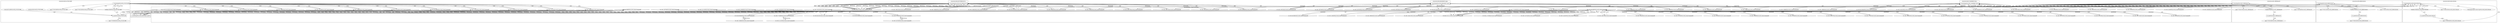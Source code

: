 digraph G {
	"10.1.80.1:59812#ServerID_OuterContainerID"->"1_fwatchdog#ServerID_667d78fb58-847xt"[ label="GET" ];
	"10.1.80.1:36860#ServerID_OuterContainerID"->"1_fwatchdog#ServerID_6dcbcc88d5-mp48t"[ label="GET" ];
	"1_fwatchdog#ServerID_6dcbcc88d5-mp48t"->"10.1.80.1:36860#ServerID_OuterContainerID"[ label="RESPONSE" ];
	"1_fwatchdog#ServerID_667d78fb58-847xt"->"10.1.80.1:59810#ServerID_OuterContainerID"[ label="RESPONSE" ];
	"10.1.80.1:36862#ServerID_OuterContainerID"->"1_fwatchdog#ServerID_6dcbcc88d5-mp48t"[ label="GET" ];
	"10.1.80.1:58700#ServerID_OuterContainerID"->"1_fwatchdog#ServerID_8665dd9487-pdgrc"[ label="GET" ];
	"10.1.80.1:59810#ServerID_OuterContainerID"->"1_fwatchdog#ServerID_667d78fb58-847xt"[ label="GET" ];
	"1_fwatchdog#ServerID_6dcbcc88d5-mp48t"->"10.1.80.1:36862#ServerID_OuterContainerID"[ label="RESPONSE" ];
	"10.1.80.1:58702#ServerID_OuterContainerID"->"1_fwatchdog#ServerID_8665dd9487-pdgrc"[ label="GET" ];
	"1_fwatchdog#ServerID_667d78fb58-847xt"->"10.1.80.1:59812#ServerID_OuterContainerID"[ label="RESPONSE" ];
	"10.1.80.1:59810#ServerID_OuterContainerID"->"1_fwatchdog#ServerID_1f4f60deee3d"[ label="read" ];
	"1_fwatchdog#ServerID_8665dd9487-pdgrc"->"10.1.80.1:58702#ServerID_OuterContainerID"[ label="RESPONSE" ];
	"10.1.80.1:56008#ServerID_OuterContainerID"->"1_fwatchdog#ServerID_76c96688d7-9bscs"[ label="GET" ];
	"1_fwatchdog#ServerID_8665dd9487-pdgrc"->"10.1.80.1:58700#ServerID_OuterContainerID"[ label="RESPONSE" ];
	"1_fwatchdog#ServerID_76c96688d7-9bscs"->"10.1.80.1:56008#ServerID_OuterContainerID"[ label="RESPONSE" ];
	"10.1.80.1:56010#ServerID_OuterContainerID"->"1_fwatchdog#ServerID_76c96688d7-9bscs"[ label="GET" ];
	"1_fwatchdog#ServerID_76c96688d7-9bscs"->"10.1.80.1:56010#ServerID_OuterContainerID"[ label="RESPONSE" ];
	"10.1.80.1:36884#ServerID_OuterContainerID"->"1_fwatchdog#ServerID_6dcbcc88d5-mp48t"[ label="GET" ];
	"10.1.80.1:59812#ServerID_OuterContainerID"->"1_fwatchdog#ServerID_1f4f60deee3d"[ label="read" ];
	"10.1.80.1:59836#ServerID_OuterContainerID"->"1_fwatchdog#ServerID_667d78fb58-847xt"[ label="GET" ];
	"1_fwatchdog#ServerID_667d78fb58-847xt"->"10.1.80.1:59836#ServerID_OuterContainerID"[ label="RESPONSE" ];
	"10.1.80.1:59834#ServerID_OuterContainerID"->"1_fwatchdog#ServerID_667d78fb58-847xt"[ label="GET" ];
	"1_fwatchdog#ServerID_667d78fb58-847xt"->"10.1.80.1:59834#ServerID_OuterContainerID"[ label="RESPONSE" ];
	"1_fwatchdog#ServerID_6dcbcc88d5-mp48t"->"10.1.80.1:36884#ServerID_OuterContainerID"[ label="RESPONSE" ];
	"10.1.80.1:36886#ServerID_OuterContainerID"->"1_fwatchdog#ServerID_6dcbcc88d5-mp48t"[ label="GET" ];
	"1_fwatchdog#ServerID_6dcbcc88d5-mp48t"->"10.1.80.1:36886#ServerID_OuterContainerID"[ label="RESPONSE" ];
	"10.1.80.1:58730#ServerID_OuterContainerID"->"1_fwatchdog#ServerID_8665dd9487-pdgrc"[ label="GET" ];
	"10.1.80.1:58728#ServerID_OuterContainerID"->"1_fwatchdog#ServerID_8665dd9487-pdgrc"[ label="GET" ];
	"1_fwatchdog#ServerID_8665dd9487-pdgrc"->"10.1.80.1:58728#ServerID_OuterContainerID"[ label="RESPONSE" ];
	"1_fwatchdog#ServerID_8665dd9487-pdgrc"->"10.1.80.1:58730#ServerID_OuterContainerID"[ label="RESPONSE" ];
	"10.1.80.1:56036#ServerID_OuterContainerID"->"1_fwatchdog#ServerID_76c96688d7-9bscs"[ label="GET" ];
	"1_fwatchdog#ServerID_76c96688d7-9bscs"->"10.1.80.1:56036#ServerID_OuterContainerID"[ label="RESPONSE" ];
	"10.1.80.1:56038#ServerID_OuterContainerID"->"1_fwatchdog#ServerID_76c96688d7-9bscs"[ label="GET" ];
	"1_fwatchdog#ServerID_76c96688d7-9bscs"->"10.1.80.1:56038#ServerID_OuterContainerID"[ label="RESPONSE" ];
	"1_fwatchdog#ServerID_6dcbcc88d5-mp48t"->"gateway:8080#ServerID_OuterContainerID"[ label="POST" ];
	"10.1.80.183:58608#ServerID_OuterContainerID"->"1_fwatchdog#ServerID_6dcbcc88d5-mp48t"[ label="POST" ];
	"1_fwatchdog#ServerID_6dcbcc88d5-mp48t"->"10.1.80.183:8080#ServerID_OuterContainerID"[ label="POST" ];
	"10.1.80.183:42530#ServerID_OuterContainerID"->"1_fwatchdog#ServerID_667d78fb58-847xt"[ label="POST" ];
	"1_fwatchdog#ServerID_1f4f60deee3d"->"10.1.80.1:59812#ServerID_OuterContainerID"[ label="write" ];
	"10.1.80.183:8080#ServerID_OuterContainerID"->"1_fwatchdog#ServerID_6dcbcc88d5-mp48t"[ label="RESPONSE" ];
	"1_fwatchdog#ServerID_667d78fb58-847xt"->"10.1.80.183:42530#ServerID_OuterContainerID"[ label="RESPONSE" ];
	"gateway:8080#ServerID_OuterContainerID"->"1_fwatchdog#ServerID_6dcbcc88d5-mp48t"[ label="RESPONSE" ];
	"1_fwatchdog#ServerID_6dcbcc88d5-mp48t"->"10.1.80.183:58608#ServerID_OuterContainerID"[ label="RESPONSE" ];
	"10.1.80.183:58608#ServerID_OuterContainerID"->"1_fwatchdog#ServerID_6dcbcc88d5-mp48t"[ label="POST" ];
	"1_fwatchdog#ServerID_6dcbcc88d5-mp48t"->"gateway:8080#ServerID_OuterContainerID"[ label="POST" ];
	"1_fwatchdog#ServerID_6dcbcc88d5-mp48t"->"10.1.80.183:8080#ServerID_OuterContainerID"[ label="POST" ];
	"10.1.80.183:42530#ServerID_OuterContainerID"->"1_fwatchdog#ServerID_667d78fb58-847xt"[ label="POST" ];
	"1_fwatchdog#ServerID_667d78fb58-847xt"->"10.1.80.183:42530#ServerID_OuterContainerID"[ label="RESPONSE" ];
	"10.1.80.183:8080#ServerID_OuterContainerID"->"1_fwatchdog#ServerID_6dcbcc88d5-mp48t"[ label="RESPONSE" ];
	"gateway:8080#ServerID_OuterContainerID"->"1_fwatchdog#ServerID_6dcbcc88d5-mp48t"[ label="RESPONSE" ];
	"1_fwatchdog#ServerID_6dcbcc88d5-mp48t"->"10.1.80.183:58608#ServerID_OuterContainerID"[ label="RESPONSE" ];
	"10.1.80.183:58608#ServerID_OuterContainerID"->"1_fwatchdog#ServerID_6dcbcc88d5-mp48t"[ label="POST" ];
	"1_fwatchdog#ServerID_6dcbcc88d5-mp48t"->"gateway:8080#ServerID_OuterContainerID"[ label="POST" ];
	"1_fwatchdog#ServerID_6dcbcc88d5-mp48t"->"10.1.80.183:8080#ServerID_OuterContainerID"[ label="POST" ];
	"10.1.80.183:45028#ServerID_OuterContainerID"->"1_fwatchdog#ServerID_8665dd9487-pdgrc"[ label="POST" ];
	"1_fwatchdog#ServerID_8665dd9487-pdgrc"->"10.1.80.183:45028#ServerID_OuterContainerID"[ label="RESPONSE" ];
	"10.1.80.183:8080#ServerID_OuterContainerID"->"1_fwatchdog#ServerID_6dcbcc88d5-mp48t"[ label="RESPONSE" ];
	"gateway:8080#ServerID_OuterContainerID"->"1_fwatchdog#ServerID_6dcbcc88d5-mp48t"[ label="RESPONSE" ];
	"1_fwatchdog#ServerID_76c96688d7-9bscs"->"10.1.80.183:56648#ServerID_OuterContainerID"[ label="RESPONSE" ];
	"10.1.80.183:56648#ServerID_OuterContainerID"->"1_fwatchdog#ServerID_76c96688d7-9bscs"[ label="POST" ];
	"1_fwatchdog#ServerID_6dcbcc88d5-mp48t"->"10.1.80.183:58608#ServerID_OuterContainerID"[ label="RESPONSE" ];
	"1_fwatchdog#ServerID_6dcbcc88d5-mp48t"->"gateway:8080#ServerID_OuterContainerID"[ label="POST" ];
	"10.1.80.183:58608#ServerID_OuterContainerID"->"1_fwatchdog#ServerID_6dcbcc88d5-mp48t"[ label="POST" ];
	"1_fwatchdog#ServerID_6dcbcc88d5-mp48t"->"10.1.80.183:8080#ServerID_OuterContainerID"[ label="POST" ];
	"10.1.80.183:42572#ServerID_OuterContainerID"->"1_fwatchdog#ServerID_667d78fb58-847xt"[ label="POST" ];
	"10.1.80.183:8080#ServerID_OuterContainerID"->"1_fwatchdog#ServerID_6dcbcc88d5-mp48t"[ label="RESPONSE" ];
	"1_fwatchdog#ServerID_667d78fb58-847xt"->"10.1.80.183:42572#ServerID_OuterContainerID"[ label="RESPONSE" ];
	"gateway:8080#ServerID_OuterContainerID"->"1_fwatchdog#ServerID_6dcbcc88d5-mp48t"[ label="RESPONSE" ];
	"1_fwatchdog#ServerID_6dcbcc88d5-mp48t"->"10.1.80.183:58608#ServerID_OuterContainerID"[ label="RESPONSE" ];
	"10.1.80.183:58608#ServerID_OuterContainerID"->"1_fwatchdog#ServerID_6dcbcc88d5-mp48t"[ label="POST" ];
	"1_fwatchdog#ServerID_6dcbcc88d5-mp48t"->"gateway:8080#ServerID_OuterContainerID"[ label="POST" ];
	"1_fwatchdog#ServerID_6dcbcc88d5-mp48t"->"10.1.80.183:8080#ServerID_OuterContainerID"[ label="POST" ];
	"10.1.80.183:42572#ServerID_OuterContainerID"->"1_fwatchdog#ServerID_667d78fb58-847xt"[ label="POST" ];
	"1_fwatchdog#ServerID_667d78fb58-847xt"->"10.1.80.183:42572#ServerID_OuterContainerID"[ label="RESPONSE" ];
	"10.1.80.183:8080#ServerID_OuterContainerID"->"1_fwatchdog#ServerID_6dcbcc88d5-mp48t"[ label="RESPONSE" ];
	"gateway:8080#ServerID_OuterContainerID"->"1_fwatchdog#ServerID_6dcbcc88d5-mp48t"[ label="RESPONSE" ];
	"1_fwatchdog#ServerID_6dcbcc88d5-mp48t"->"10.1.80.183:58608#ServerID_OuterContainerID"[ label="RESPONSE" ];
	"10.1.80.183:58608#ServerID_OuterContainerID"->"1_fwatchdog#ServerID_6dcbcc88d5-mp48t"[ label="POST" ];
	"1_fwatchdog#ServerID_6dcbcc88d5-mp48t"->"gateway:8080#ServerID_OuterContainerID"[ label="POST" ];
	"1_fwatchdog#ServerID_6dcbcc88d5-mp48t"->"10.1.80.183:8080#ServerID_OuterContainerID"[ label="POST" ];
	"10.1.80.183:42572#ServerID_OuterContainerID"->"1_fwatchdog#ServerID_667d78fb58-847xt"[ label="POST" ];
	"1_fwatchdog#ServerID_667d78fb58-847xt"->"10.1.80.183:42572#ServerID_OuterContainerID"[ label="RESPONSE" ];
	"10.1.80.183:8080#ServerID_OuterContainerID"->"1_fwatchdog#ServerID_6dcbcc88d5-mp48t"[ label="RESPONSE" ];
	"gateway:8080#ServerID_OuterContainerID"->"1_fwatchdog#ServerID_6dcbcc88d5-mp48t"[ label="RESPONSE" ];
	"1_fwatchdog#ServerID_6dcbcc88d5-mp48t"->"10.1.80.183:58608#ServerID_OuterContainerID"[ label="RESPONSE" ];
	"10.1.80.183:58608#ServerID_OuterContainerID"->"1_fwatchdog#ServerID_6dcbcc88d5-mp48t"[ label="POST" ];
	"1_fwatchdog#ServerID_6dcbcc88d5-mp48t"->"gateway:8080#ServerID_OuterContainerID"[ label="POST" ];
	"1_fwatchdog#ServerID_6dcbcc88d5-mp48t"->"10.1.80.183:8080#ServerID_OuterContainerID"[ label="POST" ];
	"10.1.80.183:42572#ServerID_OuterContainerID"->"1_fwatchdog#ServerID_667d78fb58-847xt"[ label="POST" ];
	"1_fwatchdog#ServerID_667d78fb58-847xt"->"10.1.80.183:42572#ServerID_OuterContainerID"[ label="RESPONSE" ];
	"10.1.80.183:8080#ServerID_OuterContainerID"->"1_fwatchdog#ServerID_6dcbcc88d5-mp48t"[ label="RESPONSE" ];
	"gateway:8080#ServerID_OuterContainerID"->"1_fwatchdog#ServerID_6dcbcc88d5-mp48t"[ label="RESPONSE" ];
	"1_fwatchdog#ServerID_6dcbcc88d5-mp48t"->"10.1.80.183:58608#ServerID_OuterContainerID"[ label="RESPONSE" ];
	"10.1.80.183:58608#ServerID_OuterContainerID"->"1_fwatchdog#ServerID_6dcbcc88d5-mp48t"[ label="POST" ];
	"1_fwatchdog#ServerID_6dcbcc88d5-mp48t"->"gateway:8080#ServerID_OuterContainerID"[ label="POST" ];
	"1_fwatchdog#ServerID_6dcbcc88d5-mp48t"->"10.1.80.183:8080#ServerID_OuterContainerID"[ label="POST" ];
	"10.1.80.183:42572#ServerID_OuterContainerID"->"1_fwatchdog#ServerID_667d78fb58-847xt"[ label="POST" ];
	"1_fwatchdog#ServerID_667d78fb58-847xt"->"10.1.80.183:42572#ServerID_OuterContainerID"[ label="RESPONSE" ];
	"10.1.80.183:8080#ServerID_OuterContainerID"->"1_fwatchdog#ServerID_6dcbcc88d5-mp48t"[ label="RESPONSE" ];
	"gateway:8080#ServerID_OuterContainerID"->"1_fwatchdog#ServerID_6dcbcc88d5-mp48t"[ label="RESPONSE" ];
	"1_fwatchdog#ServerID_6dcbcc88d5-mp48t"->"10.1.80.183:58608#ServerID_OuterContainerID"[ label="RESPONSE" ];
	"10.1.80.183:58608#ServerID_OuterContainerID"->"1_fwatchdog#ServerID_6dcbcc88d5-mp48t"[ label="POST" ];
	"1_fwatchdog#ServerID_6dcbcc88d5-mp48t"->"gateway:8080#ServerID_OuterContainerID"[ label="POST" ];
	"1_fwatchdog#ServerID_6dcbcc88d5-mp48t"->"10.1.80.183:8080#ServerID_OuterContainerID"[ label="POST" ];
	"10.1.80.183:42572#ServerID_OuterContainerID"->"1_fwatchdog#ServerID_667d78fb58-847xt"[ label="POST" ];
	"1_fwatchdog#ServerID_667d78fb58-847xt"->"10.1.80.183:42572#ServerID_OuterContainerID"[ label="RESPONSE" ];
	"10.1.80.183:8080#ServerID_OuterContainerID"->"1_fwatchdog#ServerID_6dcbcc88d5-mp48t"[ label="RESPONSE" ];
	"gateway:8080#ServerID_OuterContainerID"->"1_fwatchdog#ServerID_6dcbcc88d5-mp48t"[ label="RESPONSE" ];
	"1_fwatchdog#ServerID_6dcbcc88d5-mp48t"->"10.1.80.183:58608#ServerID_OuterContainerID"[ label="RESPONSE" ];
	"1_fwatchdog#ServerID_1f4f60deee3d"->"10.1.80.1:59810#ServerID_OuterContainerID"[ label="write" ];
	"10.1.80.183:58608#ServerID_OuterContainerID"->"1_fwatchdog#ServerID_6dcbcc88d5-mp48t"[ label="POST" ];
	"1_fwatchdog#ServerID_6dcbcc88d5-mp48t"->"gateway:8080#ServerID_OuterContainerID"[ label="POST" ];
	"10.1.80.183:42572#ServerID_OuterContainerID"->"1_fwatchdog#ServerID_667d78fb58-847xt"[ label="POST" ];
	"1_fwatchdog#ServerID_6dcbcc88d5-mp48t"->"10.1.80.183:8080#ServerID_OuterContainerID"[ label="POST" ];
	"1_fwatchdog#ServerID_667d78fb58-847xt"->"10.1.80.183:42572#ServerID_OuterContainerID"[ label="RESPONSE" ];
	"10.1.80.183:8080#ServerID_OuterContainerID"->"1_fwatchdog#ServerID_6dcbcc88d5-mp48t"[ label="RESPONSE" ];
	"gateway:8080#ServerID_OuterContainerID"->"1_fwatchdog#ServerID_6dcbcc88d5-mp48t"[ label="RESPONSE" ];
	"1_fwatchdog#ServerID_6dcbcc88d5-mp48t"->"10.1.80.183:58608#ServerID_OuterContainerID"[ label="RESPONSE" ];
	"10.1.80.1:36860#ServerID_OuterContainerID"->"1_fwatchdog#ServerID_e47e2b15aff4"[ label="read" ];
	"10.1.80.183:58608#ServerID_OuterContainerID"->"1_fwatchdog#ServerID_6dcbcc88d5-mp48t"[ label="POST" ];
	"1_fwatchdog#ServerID_6dcbcc88d5-mp48t"->"gateway:8080#ServerID_OuterContainerID"[ label="POST" ];
	"1_fwatchdog#ServerID_6dcbcc88d5-mp48t"->"10.1.80.183:8080#ServerID_OuterContainerID"[ label="POST" ];
	"10.1.80.183:42572#ServerID_OuterContainerID"->"1_fwatchdog#ServerID_667d78fb58-847xt"[ label="POST" ];
	"1_fwatchdog#ServerID_667d78fb58-847xt"->"10.1.80.183:42572#ServerID_OuterContainerID"[ label="RESPONSE" ];
	"10.1.80.183:8080#ServerID_OuterContainerID"->"1_fwatchdog#ServerID_6dcbcc88d5-mp48t"[ label="RESPONSE" ];
	"1_fwatchdog#ServerID_6dcbcc88d5-mp48t"->"10.1.80.183:58608#ServerID_OuterContainerID"[ label="RESPONSE" ];
	"gateway:8080#ServerID_OuterContainerID"->"1_fwatchdog#ServerID_6dcbcc88d5-mp48t"[ label="RESPONSE" ];
	"10.1.80.1:36862#ServerID_OuterContainerID"->"1_fwatchdog#ServerID_e47e2b15aff4"[ label="read" ];
	"10.1.80.183:58608#ServerID_OuterContainerID"->"1_fwatchdog#ServerID_6dcbcc88d5-mp48t"[ label="POST" ];
	"1_fwatchdog#ServerID_6dcbcc88d5-mp48t"->"gateway:8080#ServerID_OuterContainerID"[ label="POST" ];
	"1_fwatchdog#ServerID_6dcbcc88d5-mp48t"->"10.1.80.183:8080#ServerID_OuterContainerID"[ label="POST" ];
	"10.1.80.183:42572#ServerID_OuterContainerID"->"1_fwatchdog#ServerID_667d78fb58-847xt"[ label="POST" ];
	"1_fwatchdog#ServerID_667d78fb58-847xt"->"10.1.80.183:42572#ServerID_OuterContainerID"[ label="RESPONSE" ];
	"10.1.80.183:8080#ServerID_OuterContainerID"->"1_fwatchdog#ServerID_6dcbcc88d5-mp48t"[ label="RESPONSE" ];
	"gateway:8080#ServerID_OuterContainerID"->"1_fwatchdog#ServerID_6dcbcc88d5-mp48t"[ label="RESPONSE" ];
	"1_fwatchdog#ServerID_6dcbcc88d5-mp48t"->"10.1.80.183:58608#ServerID_OuterContainerID"[ label="RESPONSE" ];
	"10.1.80.1:59983#ServerID_OuterContainerID"->"1_fwatchdog#ServerID_667d78fb58-847xt"[ label="GET" ];
	"10.1.80.1:59982#ServerID_OuterContainerID"->"1_fwatchdog#ServerID_667d78fb58-847xt"[ label="GET" ];
	"1_fwatchdog#ServerID_667d78fb58-847xt"->"10.1.80.1:59983#ServerID_OuterContainerID"[ label="RESPONSE" ];
	"1_fwatchdog#ServerID_e47e2b15aff4"->"10.1.80.1:36862#ServerID_OuterContainerID"[ label="write" ];
	"1_fwatchdog#ServerID_667d78fb58-847xt"->"10.1.80.1:59982#ServerID_OuterContainerID"[ label="RESPONSE" ];
	"10.1.80.183:58608#ServerID_OuterContainerID"->"1_fwatchdog#ServerID_6dcbcc88d5-mp48t"[ label="POST" ];
	"1_fwatchdog#ServerID_6dcbcc88d5-mp48t"->"gateway:8080#ServerID_OuterContainerID"[ label="POST" ];
	"1_fwatchdog#ServerID_6dcbcc88d5-mp48t"->"10.1.80.183:8080#ServerID_OuterContainerID"[ label="POST" ];
	"10.1.80.183:42572#ServerID_OuterContainerID"->"1_fwatchdog#ServerID_667d78fb58-847xt"[ label="POST" ];
	"1_fwatchdog#ServerID_667d78fb58-847xt"->"10.1.80.183:42572#ServerID_OuterContainerID"[ label="RESPONSE" ];
	"10.1.80.183:8080#ServerID_OuterContainerID"->"1_fwatchdog#ServerID_6dcbcc88d5-mp48t"[ label="RESPONSE" ];
	"gateway:8080#ServerID_OuterContainerID"->"1_fwatchdog#ServerID_6dcbcc88d5-mp48t"[ label="RESPONSE" ];
	"1_fwatchdog#ServerID_6dcbcc88d5-mp48t"->"10.1.80.183:58608#ServerID_OuterContainerID"[ label="RESPONSE" ];
	"10.1.80.1:37041#ServerID_OuterContainerID"->"1_fwatchdog#ServerID_6dcbcc88d5-mp48t"[ label="GET" ];
	"10.1.80.1:37040#ServerID_OuterContainerID"->"1_fwatchdog#ServerID_6dcbcc88d5-mp48t"[ label="GET" ];
	"1_fwatchdog#ServerID_6dcbcc88d5-mp48t"->"10.1.80.1:37040#ServerID_OuterContainerID"[ label="RESPONSE" ];
	"1_fwatchdog#ServerID_e47e2b15aff4"->"10.1.80.1:36860#ServerID_OuterContainerID"[ label="write" ];
	"1_fwatchdog#ServerID_6dcbcc88d5-mp48t"->"10.1.80.1:37041#ServerID_OuterContainerID"[ label="RESPONSE" ];
	"10.1.80.183:58608#ServerID_OuterContainerID"->"1_fwatchdog#ServerID_6dcbcc88d5-mp48t"[ label="POST" ];
	"1_fwatchdog#ServerID_6dcbcc88d5-mp48t"->"gateway:8080#ServerID_OuterContainerID"[ label="POST" ];
	"10.1.80.183:42572#ServerID_OuterContainerID"->"1_fwatchdog#ServerID_667d78fb58-847xt"[ label="POST" ];
	"1_fwatchdog#ServerID_6dcbcc88d5-mp48t"->"10.1.80.183:8080#ServerID_OuterContainerID"[ label="POST" ];
	"1_fwatchdog#ServerID_667d78fb58-847xt"->"10.1.80.183:42572#ServerID_OuterContainerID"[ label="RESPONSE" ];
	"10.1.80.183:8080#ServerID_OuterContainerID"->"1_fwatchdog#ServerID_6dcbcc88d5-mp48t"[ label="RESPONSE" ];
	"10.1.80.1:58700#ServerID_OuterContainerID"->"1_fwatchdog#ServerID_d68681b9e3dc"[ label="read" ];
	"gateway:8080#ServerID_OuterContainerID"->"1_fwatchdog#ServerID_6dcbcc88d5-mp48t"[ label="RESPONSE" ];
	"1_fwatchdog#ServerID_6dcbcc88d5-mp48t"->"10.1.80.183:58608#ServerID_OuterContainerID"[ label="RESPONSE" ];
	"10.1.80.183:58608#ServerID_OuterContainerID"->"1_fwatchdog#ServerID_6dcbcc88d5-mp48t"[ label="POST" ];
	"1_fwatchdog#ServerID_6dcbcc88d5-mp48t"->"gateway:8080#ServerID_OuterContainerID"[ label="POST" ];
	"10.1.80.1:58702#ServerID_OuterContainerID"->"1_fwatchdog#ServerID_d68681b9e3dc"[ label="read" ];
	"1_fwatchdog#ServerID_6dcbcc88d5-mp48t"->"10.1.80.183:8080#ServerID_OuterContainerID"[ label="POST" ];
	"10.1.80.183:42572#ServerID_OuterContainerID"->"1_fwatchdog#ServerID_667d78fb58-847xt"[ label="POST" ];
	"1_fwatchdog#ServerID_667d78fb58-847xt"->"10.1.80.183:42572#ServerID_OuterContainerID"[ label="RESPONSE" ];
	"10.1.80.183:8080#ServerID_OuterContainerID"->"1_fwatchdog#ServerID_6dcbcc88d5-mp48t"[ label="RESPONSE" ];
	"gateway:8080#ServerID_OuterContainerID"->"1_fwatchdog#ServerID_6dcbcc88d5-mp48t"[ label="RESPONSE" ];
	"1_fwatchdog#ServerID_6dcbcc88d5-mp48t"->"10.1.80.183:58608#ServerID_OuterContainerID"[ label="RESPONSE" ];
	"10.1.80.1:58898#ServerID_OuterContainerID"->"1_fwatchdog#ServerID_8665dd9487-pdgrc"[ label="GET" ];
	"10.1.80.1:58899#ServerID_OuterContainerID"->"1_fwatchdog#ServerID_8665dd9487-pdgrc"[ label="GET" ];
	"1_fwatchdog#ServerID_8665dd9487-pdgrc"->"10.1.80.1:58899#ServerID_OuterContainerID"[ label="RESPONSE" ];
	"1_fwatchdog#ServerID_d68681b9e3dc"->"10.1.80.1:58702#ServerID_OuterContainerID"[ label="write" ];
	"1_fwatchdog#ServerID_8665dd9487-pdgrc"->"10.1.80.1:58898#ServerID_OuterContainerID"[ label="RESPONSE" ];
	"10.1.80.183:58608#ServerID_OuterContainerID"->"1_fwatchdog#ServerID_6dcbcc88d5-mp48t"[ label="POST" ];
	"1_fwatchdog#ServerID_6dcbcc88d5-mp48t"->"gateway:8080#ServerID_OuterContainerID"[ label="POST" ];
	"1_fwatchdog#ServerID_6dcbcc88d5-mp48t"->"10.1.80.183:8080#ServerID_OuterContainerID"[ label="POST" ];
	"10.1.80.183:42572#ServerID_OuterContainerID"->"1_fwatchdog#ServerID_667d78fb58-847xt"[ label="POST" ];
	"1_fwatchdog#ServerID_667d78fb58-847xt"->"10.1.80.183:42572#ServerID_OuterContainerID"[ label="RESPONSE" ];
	"10.1.80.183:8080#ServerID_OuterContainerID"->"1_fwatchdog#ServerID_6dcbcc88d5-mp48t"[ label="RESPONSE" ];
	"gateway:8080#ServerID_OuterContainerID"->"1_fwatchdog#ServerID_6dcbcc88d5-mp48t"[ label="RESPONSE" ];
	"1_fwatchdog#ServerID_d68681b9e3dc"->"10.1.80.1:58700#ServerID_OuterContainerID"[ label="write" ];
	"1_fwatchdog#ServerID_6dcbcc88d5-mp48t"->"10.1.80.183:58608#ServerID_OuterContainerID"[ label="RESPONSE" ];
	"10.1.80.1:56216#ServerID_OuterContainerID"->"1_fwatchdog#ServerID_76c96688d7-9bscs"[ label="GET" ];
	"10.1.80.1:56214#ServerID_OuterContainerID"->"1_fwatchdog#ServerID_76c96688d7-9bscs"[ label="GET" ];
	"1_fwatchdog#ServerID_76c96688d7-9bscs"->"10.1.80.1:56216#ServerID_OuterContainerID"[ label="RESPONSE" ];
	"1_fwatchdog#ServerID_76c96688d7-9bscs"->"10.1.80.1:56214#ServerID_OuterContainerID"[ label="RESPONSE" ];
	"10.1.80.1:56010#ServerID_OuterContainerID"->"1_fwatchdog#ServerID_bd3e51d82a9e"[ label="read" ];
	"10.1.80.183:58608#ServerID_OuterContainerID"->"1_fwatchdog#ServerID_6dcbcc88d5-mp48t"[ label="POST" ];
	"10.1.80.1:56008#ServerID_OuterContainerID"->"1_fwatchdog#ServerID_bd3e51d82a9e"[ label="read" ];
	"1_fwatchdog#ServerID_bd3e51d82a9e"->"10.1.80.1:56008#ServerID_OuterContainerID"[ label="write" ];
	"1_fwatchdog#ServerID_bd3e51d82a9e"->"10.1.80.1:56010#ServerID_OuterContainerID"[ label="write" ];
	"10.1.80.1:59836#ServerID_OuterContainerID"->"1_fwatchdog#ServerID_1f4f60deee3d"[ label="read" ];
	"10.1.80.1:59834#ServerID_OuterContainerID"->"1_fwatchdog#ServerID_1f4f60deee3d"[ label="read" ];
	"1_fwatchdog#ServerID_1f4f60deee3d"->"10.1.80.1:59836#ServerID_OuterContainerID"[ label="write" ];
	"1_fwatchdog#ServerID_1f4f60deee3d"->"10.1.80.1:59834#ServerID_OuterContainerID"[ label="write" ];
	"10.1.80.1:36886#ServerID_OuterContainerID"->"1_fwatchdog#ServerID_e47e2b15aff4"[ label="read" ];
	"10.1.80.1:36884#ServerID_OuterContainerID"->"1_fwatchdog#ServerID_e47e2b15aff4"[ label="read" ];
	"1_fwatchdog#ServerID_6dcbcc88d5-mp48t"->"10.1.80.183:8080#ServerID_OuterContainerID"[ label="POST" ];
	"1_fwatchdog#ServerID_6dcbcc88d5-mp48t"->"gateway:8080#ServerID_OuterContainerID"[ label="POST" ];
	"10.1.80.183:42572#ServerID_OuterContainerID"->"1_fwatchdog#ServerID_667d78fb58-847xt"[ label="POST" ];
	"1_fwatchdog#ServerID_667d78fb58-847xt"->"10.1.80.183:42572#ServerID_OuterContainerID"[ label="RESPONSE" ];
	"10.1.80.183:8080#ServerID_OuterContainerID"->"1_fwatchdog#ServerID_6dcbcc88d5-mp48t"[ label="RESPONSE" ];
	"gateway:8080#ServerID_OuterContainerID"->"1_fwatchdog#ServerID_6dcbcc88d5-mp48t"[ label="RESPONSE" ];
	"1_fwatchdog#ServerID_6dcbcc88d5-mp48t"->"10.1.80.183:58608#ServerID_OuterContainerID"[ label="RESPONSE" ];
	"10.1.80.183:58608#ServerID_OuterContainerID"->"1_fwatchdog#ServerID_6dcbcc88d5-mp48t"[ label="POST" ];
	"1_fwatchdog#ServerID_6dcbcc88d5-mp48t"->"gateway:8080#ServerID_OuterContainerID"[ label="POST" ];
	"1_fwatchdog#ServerID_e47e2b15aff4"->"10.1.80.1:36884#ServerID_OuterContainerID"[ label="write" ];
	"1_fwatchdog#ServerID_6dcbcc88d5-mp48t"->"10.1.80.183:8080#ServerID_OuterContainerID"[ label="POST" ];
	"10.1.80.183:42572#ServerID_OuterContainerID"->"1_fwatchdog#ServerID_667d78fb58-847xt"[ label="POST" ];
	"1_fwatchdog#ServerID_667d78fb58-847xt"->"10.1.80.183:42572#ServerID_OuterContainerID"[ label="RESPONSE" ];
	"10.1.80.183:8080#ServerID_OuterContainerID"->"1_fwatchdog#ServerID_6dcbcc88d5-mp48t"[ label="RESPONSE" ];
	"gateway:8080#ServerID_OuterContainerID"->"1_fwatchdog#ServerID_6dcbcc88d5-mp48t"[ label="RESPONSE" ];
	"1_fwatchdog#ServerID_6dcbcc88d5-mp48t"->"10.1.80.183:58608#ServerID_OuterContainerID"[ label="RESPONSE" ];
	"10.1.80.183:58608#ServerID_OuterContainerID"->"1_fwatchdog#ServerID_6dcbcc88d5-mp48t"[ label="POST" ];
	"1_fwatchdog#ServerID_6dcbcc88d5-mp48t"->"gateway:8080#ServerID_OuterContainerID"[ label="POST" ];
	"1_fwatchdog#ServerID_6dcbcc88d5-mp48t"->"10.1.80.183:8080#ServerID_OuterContainerID"[ label="POST" ];
	"10.1.80.183:42572#ServerID_OuterContainerID"->"1_fwatchdog#ServerID_667d78fb58-847xt"[ label="POST" ];
	"1_fwatchdog#ServerID_667d78fb58-847xt"->"10.1.80.183:42572#ServerID_OuterContainerID"[ label="RESPONSE" ];
	"10.1.80.183:8080#ServerID_OuterContainerID"->"1_fwatchdog#ServerID_6dcbcc88d5-mp48t"[ label="RESPONSE" ];
	"gateway:8080#ServerID_OuterContainerID"->"1_fwatchdog#ServerID_6dcbcc88d5-mp48t"[ label="RESPONSE" ];
	"1_fwatchdog#ServerID_6dcbcc88d5-mp48t"->"10.1.80.183:58608#ServerID_OuterContainerID"[ label="RESPONSE" ];
	"10.1.80.1:60070#ServerID_OuterContainerID"->"1_fwatchdog#ServerID_667d78fb58-847xt"[ label="GET" ];
	"1_fwatchdog#ServerID_e47e2b15aff4"->"10.1.80.1:36886#ServerID_OuterContainerID"[ label="write" ];
	"1_fwatchdog#ServerID_667d78fb58-847xt"->"10.1.80.1:60070#ServerID_OuterContainerID"[ label="RESPONSE" ];
	"10.1.80.1:60072#ServerID_OuterContainerID"->"1_fwatchdog#ServerID_667d78fb58-847xt"[ label="GET" ];
	"1_fwatchdog#ServerID_667d78fb58-847xt"->"10.1.80.1:60072#ServerID_OuterContainerID"[ label="RESPONSE" ];
	"10.1.80.1:37121#ServerID_OuterContainerID"->"1_fwatchdog#ServerID_6dcbcc88d5-mp48t"[ label="GET" ];
	"1_fwatchdog#ServerID_6dcbcc88d5-mp48t"->"10.1.80.1:37121#ServerID_OuterContainerID"[ label="RESPONSE" ];
	"10.1.80.1:37120#ServerID_OuterContainerID"->"1_fwatchdog#ServerID_6dcbcc88d5-mp48t"[ label="GET" ];
	"1_fwatchdog#ServerID_6dcbcc88d5-mp48t"->"10.1.80.1:37120#ServerID_OuterContainerID"[ label="RESPONSE" ];
	"10.1.80.1:58960#ServerID_OuterContainerID"->"1_fwatchdog#ServerID_8665dd9487-pdgrc"[ label="GET" ];
	"1_fwatchdog#ServerID_8665dd9487-pdgrc"->"10.1.80.1:58960#ServerID_OuterContainerID"[ label="RESPONSE" ];
	"10.1.80.1:58961#ServerID_OuterContainerID"->"1_fwatchdog#ServerID_8665dd9487-pdgrc"[ label="GET" ];
	"1_fwatchdog#ServerID_76c96688d7-9bscs"->"10.1.80.1:56268#ServerID_OuterContainerID"[ label="RESPONSE" ];
	"1_fwatchdog#ServerID_8665dd9487-pdgrc"->"10.1.80.1:58961#ServerID_OuterContainerID"[ label="RESPONSE" ];
	"10.1.80.1:56268#ServerID_OuterContainerID"->"1_fwatchdog#ServerID_76c96688d7-9bscs"[ label="GET" ];
	"10.1.80.1:56270#ServerID_OuterContainerID"->"1_fwatchdog#ServerID_76c96688d7-9bscs"[ label="GET" ];
	"1_fwatchdog#ServerID_76c96688d7-9bscs"->"10.1.80.1:56270#ServerID_OuterContainerID"[ label="RESPONSE" ];
	"10.1.80.1:60100#ServerID_OuterContainerID"->"1_fwatchdog#ServerID_667d78fb58-847xt"[ label="GET" ];
	"1_fwatchdog#ServerID_667d78fb58-847xt"->"10.1.80.1:60100#ServerID_OuterContainerID"[ label="RESPONSE" ];
	"10.1.80.1:60098#ServerID_OuterContainerID"->"1_fwatchdog#ServerID_667d78fb58-847xt"[ label="GET" ];
	"1_fwatchdog#ServerID_667d78fb58-847xt"->"10.1.80.1:60098#ServerID_OuterContainerID"[ label="RESPONSE" ];
	"10.1.80.1:37150#ServerID_OuterContainerID"->"1_fwatchdog#ServerID_6dcbcc88d5-mp48t"[ label="GET" ];
	"1_fwatchdog#ServerID_6dcbcc88d5-mp48t"->"10.1.80.1:37150#ServerID_OuterContainerID"[ label="RESPONSE" ];
	"10.1.80.1:37148#ServerID_OuterContainerID"->"1_fwatchdog#ServerID_6dcbcc88d5-mp48t"[ label="GET" ];
	"10.1.80.1:58728#ServerID_OuterContainerID"->"1_fwatchdog#ServerID_d68681b9e3dc"[ label="read" ];
	"10.1.80.1:58730#ServerID_OuterContainerID"->"1_fwatchdog#ServerID_d68681b9e3dc"[ label="read" ];
	"1_fwatchdog#ServerID_d68681b9e3dc"->"10.1.80.1:58728#ServerID_OuterContainerID"[ label="write" ];
	"1_fwatchdog#ServerID_d68681b9e3dc"->"10.1.80.1:58730#ServerID_OuterContainerID"[ label="write" ];
	"10.1.80.1:56036#ServerID_OuterContainerID"->"1_fwatchdog#ServerID_bd3e51d82a9e"[ label="read" ];
	"10.1.80.1:56038#ServerID_OuterContainerID"->"1_fwatchdog#ServerID_bd3e51d82a9e"[ label="read" ];
	"1_fwatchdog#ServerID_bd3e51d82a9e"->"10.1.80.1:56036#ServerID_OuterContainerID"[ label="write" ];
	"1_fwatchdog#ServerID_bd3e51d82a9e"->"10.1.80.1:56038#ServerID_OuterContainerID"[ label="write" ];
	"10.1.80.183:58608#ServerID_OuterContainerID"->"1_fwatchdog#ServerID_e47e2b15aff4"[ label="read" ];
	"1_fwatchdog#ServerID_e47e2b15aff4"->"pipe:[77302195]#ServerID_e47e2b15aff4"[ label="write" ];
	"1_fwatchdog#ServerID_e47e2b15aff4"->"localhost:3000#ServerID_e47e2b15aff4"[ label="connect" ];
	"localhost:3000#ServerID_e47e2b15aff4"->"1_fwatchdog#ServerID_e47e2b15aff4"[ label="read" ];
	"1_fwatchdog#ServerID_e47e2b15aff4"->"localhost:3000#ServerID_e47e2b15aff4"[ label="write" ];
	"localhost:3000#ServerID_e47e2b15aff4"->"9_node#ServerID_e47e2b15aff4"[ label="read" ];
	"9_node#ServerID_e47e2b15aff4"->"pipe:[77303685]#ServerID_e47e2b15aff4"[ label="write" ];
	"/etc/hosts#ServerID_e47e2b15aff4"->"9_node#ServerID_e47e2b15aff4"[ label="read" ];
	"/etc/resolv.conf#ServerID_e47e2b15aff4"->"9_node#ServerID_e47e2b15aff4"[ label="read" ];
	"9_node#ServerID_e47e2b15aff4"->"10.152.183.10:53#ServerID_OuterContainerID"[ label="sendto" ];
	"10.152.183.10:53#ServerID_OuterContainerID"->"9_node#ServerID_e47e2b15aff4"[ label="recvfrom" ];
	"9_node#ServerID_e47e2b15aff4"->"gateway:8080#ServerID_OuterContainerID"[ label="connect" ];
	"localhost:3000#ServerID_1f4f60deee3d"->"1_fwatchdog#ServerID_1f4f60deee3d"[ label="read" ];
	"10.1.80.183:42530#ServerID_OuterContainerID"->"1_fwatchdog#ServerID_1f4f60deee3d"[ label="read" ];
	"1_fwatchdog#ServerID_1f4f60deee3d"->"pipe:[77303347]#ServerID_1f4f60deee3d"[ label="write" ];
	"localhost:3000#ServerID_1f4f60deee3d"->"10_node#ServerID_1f4f60deee3d"[ label="read" ];
	"1_fwatchdog#ServerID_1f4f60deee3d"->"localhost:3000#ServerID_1f4f60deee3d"[ label="connect" ];
	"1_fwatchdog#ServerID_1f4f60deee3d"->"localhost:3000#ServerID_1f4f60deee3d"[ label="write" ];
	"10_node#ServerID_1f4f60deee3d"->"pipe:[77302348]#ServerID_1f4f60deee3d"[ label="write" ];
	"1_fwatchdog#ServerID_1f4f60deee3d"->"pipe:[77303348]#ServerID_1f4f60deee3d"[ label="write" ];
	"1_fwatchdog#ServerID_1f4f60deee3d"->"10.1.80.183:42530#ServerID_OuterContainerID"[ label="write" ];
	"gateway:8080#ServerID_OuterContainerID"->"9_node#ServerID_e47e2b15aff4"[ label="read" ];
	"1_fwatchdog#ServerID_e47e2b15aff4"->"pipe:[77302196]#ServerID_e47e2b15aff4"[ label="write" ];
	"1_fwatchdog#ServerID_e47e2b15aff4"->"10.1.80.183:58608#ServerID_OuterContainerID"[ label="write" ];
	"localhost:3000#ServerID_d68681b9e3dc"->"1_fwatchdog#ServerID_d68681b9e3dc"[ label="read" ];
	"10.1.80.183:45028#ServerID_OuterContainerID"->"1_fwatchdog#ServerID_d68681b9e3dc"[ label="read" ];
	"1_fwatchdog#ServerID_d68681b9e3dc"->"localhost:3000#ServerID_d68681b9e3dc"[ label="write" ];
	"1_fwatchdog#ServerID_d68681b9e3dc"->"pipe:[77302414]#ServerID_d68681b9e3dc"[ label="write" ];
	"1_fwatchdog#ServerID_d68681b9e3dc"->"localhost:3000#ServerID_d68681b9e3dc"[ label="connect" ];
	"10_node#ServerID_d68681b9e3dc"->"pipe:[77304018]#ServerID_d68681b9e3dc"[ label="write" ];
	"localhost:3000#ServerID_d68681b9e3dc"->"10_node#ServerID_d68681b9e3dc"[ label="read" ];
	"1_fwatchdog#ServerID_d68681b9e3dc"->"pipe:[77302415]#ServerID_d68681b9e3dc"[ label="write" ];
	"1_fwatchdog#ServerID_d68681b9e3dc"->"10.1.80.183:45028#ServerID_OuterContainerID"[ label="write" ];
	"localhost:3000#ServerID_bd3e51d82a9e"->"1_fwatchdog#ServerID_bd3e51d82a9e"[ label="read" ];
	"10.1.80.183:56648#ServerID_OuterContainerID"->"1_fwatchdog#ServerID_bd3e51d82a9e"[ label="read" ];
	"1_fwatchdog#ServerID_bd3e51d82a9e"->"localhost:3000#ServerID_bd3e51d82a9e"[ label="connect" ];
	"1_fwatchdog#ServerID_bd3e51d82a9e"->"localhost:3000#ServerID_bd3e51d82a9e"[ label="write" ];
	"localhost:3000#ServerID_bd3e51d82a9e"->"15_node#ServerID_bd3e51d82a9e"[ label="read" ];
	"15_node#ServerID_bd3e51d82a9e"->"pipe:[77304956]#ServerID_bd3e51d82a9e"[ label="write" ];
	"1_fwatchdog#ServerID_bd3e51d82a9e"->"pipe:[77302623]#ServerID_bd3e51d82a9e"[ label="write" ];
	"pipe:[77304956]#ServerID_bd3e51d82a9e"->"1_fwatchdog#ServerID_bd3e51d82a9e"[ label="read" ];
	"1_fwatchdog#ServerID_bd3e51d82a9e"->"/home/app/request.alastor.log#ServerID_bd3e51d82a9e"[ label="write" ];
	"1_fwatchdog#ServerID_bd3e51d82a9e"->"10.1.80.183:56648#ServerID_OuterContainerID"[ label="write" ];
	"10.1.80.183:42572#ServerID_OuterContainerID"->"1_fwatchdog#ServerID_1f4f60deee3d"[ label="read" ];
	"1_fwatchdog#ServerID_1f4f60deee3d"->"10.1.80.183:42572#ServerID_OuterContainerID"[ label="write" ];
	"10.1.80.1:59982#ServerID_OuterContainerID"->"1_fwatchdog#ServerID_1f4f60deee3d"[ label="read" ];
	"10.1.80.1:59983#ServerID_OuterContainerID"->"1_fwatchdog#ServerID_1f4f60deee3d"[ label="read" ];
	"1_fwatchdog#ServerID_1f4f60deee3d"->"10.1.80.1:59983#ServerID_OuterContainerID"[ label="write" ];
	"1_fwatchdog#ServerID_1f4f60deee3d"->"10.1.80.1:59982#ServerID_OuterContainerID"[ label="write" ];
	"10.1.80.1:37040#ServerID_OuterContainerID"->"1_fwatchdog#ServerID_e47e2b15aff4"[ label="read" ];
	"10.1.80.1:37041#ServerID_OuterContainerID"->"1_fwatchdog#ServerID_e47e2b15aff4"[ label="read" ];
	"1_fwatchdog#ServerID_e47e2b15aff4"->"10.1.80.1:37041#ServerID_OuterContainerID"[ label="write" ];
	"1_fwatchdog#ServerID_e47e2b15aff4"->"10.1.80.1:37040#ServerID_OuterContainerID"[ label="write" ];
	"10.1.80.1:58899#ServerID_OuterContainerID"->"1_fwatchdog#ServerID_d68681b9e3dc"[ label="read" ];
	"10.1.80.1:58898#ServerID_OuterContainerID"->"1_fwatchdog#ServerID_d68681b9e3dc"[ label="read" ];
	"1_fwatchdog#ServerID_d68681b9e3dc"->"10.1.80.1:58899#ServerID_OuterContainerID"[ label="write" ];
	"1_fwatchdog#ServerID_d68681b9e3dc"->"10.1.80.1:58898#ServerID_OuterContainerID"[ label="write" ];
	"10.1.80.1:56214#ServerID_OuterContainerID"->"1_fwatchdog#ServerID_bd3e51d82a9e"[ label="read" ];
	"1_fwatchdog#ServerID_bd3e51d82a9e"->"10.1.80.1:56216#ServerID_OuterContainerID"[ label="write" ];
	"10.1.80.1:56216#ServerID_OuterContainerID"->"1_fwatchdog#ServerID_bd3e51d82a9e"[ label="read" ];
	"1_fwatchdog#ServerID_bd3e51d82a9e"->"10.1.80.1:56214#ServerID_OuterContainerID"[ label="write" ];
	"10.1.80.1:60072#ServerID_OuterContainerID"->"1_fwatchdog#ServerID_1f4f60deee3d"[ label="read" ];
	"1_fwatchdog#ServerID_1f4f60deee3d"->"10.1.80.1:60070#ServerID_OuterContainerID"[ label="write" ];
	"10.1.80.1:60070#ServerID_OuterContainerID"->"1_fwatchdog#ServerID_1f4f60deee3d"[ label="read" ];
	"1_fwatchdog#ServerID_1f4f60deee3d"->"10.1.80.1:60072#ServerID_OuterContainerID"[ label="write" ];
	"10.1.80.1:37121#ServerID_OuterContainerID"->"1_fwatchdog#ServerID_e47e2b15aff4"[ label="read" ];
	"1_fwatchdog#ServerID_e47e2b15aff4"->"10.1.80.1:37121#ServerID_OuterContainerID"[ label="write" ];
	"10.1.80.1:37120#ServerID_OuterContainerID"->"1_fwatchdog#ServerID_e47e2b15aff4"[ label="read" ];
	"1_fwatchdog#ServerID_e47e2b15aff4"->"10.1.80.1:37120#ServerID_OuterContainerID"[ label="write" ];
	"10.1.80.1:58961#ServerID_OuterContainerID"->"1_fwatchdog#ServerID_d68681b9e3dc"[ label="read" ];
	"1_fwatchdog#ServerID_d68681b9e3dc"->"10.1.80.1:58960#ServerID_OuterContainerID"[ label="write" ];
	"10.1.80.1:58960#ServerID_OuterContainerID"->"1_fwatchdog#ServerID_d68681b9e3dc"[ label="read" ];
	"1_fwatchdog#ServerID_d68681b9e3dc"->"10.1.80.1:58961#ServerID_OuterContainerID"[ label="write" ];
	"10.1.80.1:56270#ServerID_OuterContainerID"->"1_fwatchdog#ServerID_bd3e51d82a9e"[ label="read" ];
	"10.1.80.1:56268#ServerID_OuterContainerID"->"1_fwatchdog#ServerID_bd3e51d82a9e"[ label="read" ];
	"1_fwatchdog#ServerID_bd3e51d82a9e"->"10.1.80.1:56270#ServerID_OuterContainerID"[ label="write" ];
	"1_fwatchdog#ServerID_bd3e51d82a9e"->"10.1.80.1:56268#ServerID_OuterContainerID"[ label="write" ];
	"10.1.80.1:60100#ServerID_OuterContainerID"->"1_fwatchdog#ServerID_1f4f60deee3d"[ label="read" ];
	"10.1.80.1:37148#ServerID_OuterContainerID"->"1_fwatchdog#ServerID_e47e2b15aff4"[ label="read" ];
	"10.1.80.1:60098#ServerID_OuterContainerID"->"1_fwatchdog#ServerID_1f4f60deee3d"[ label="read" ];
	"1_fwatchdog#ServerID_1f4f60deee3d"->"10.1.80.1:60100#ServerID_OuterContainerID"[ label="write" ];
	"1_fwatchdog#ServerID_1f4f60deee3d"->"10.1.80.1:60098#ServerID_OuterContainerID"[ label="write" ];
	"10.1.80.1:37150#ServerID_OuterContainerID"->"1_fwatchdog#ServerID_e47e2b15aff4"[ label="read" ];
	"1_fwatchdog#ServerID_e47e2b15aff4"->"10.1.80.1:37150#ServerID_OuterContainerID"[ label="write" ];
	"1_fwatchdog#ServerID_e47e2b15aff4"->"10.1.80.1:37148#ServerID_OuterContainerID"[ label="write" ];
	"10.1.80.1:58988#ServerID_OuterContainerID"->"1_fwatchdog#ServerID_d68681b9e3dc"[ label="read" ];
	"10.1.80.1:58990#ServerID_OuterContainerID"->"1_fwatchdog#ServerID_d68681b9e3dc"[ label="read" ];
	"1_fwatchdog#ServerID_d68681b9e3dc"->"10.1.80.1:58990#ServerID_OuterContainerID"[ label="write" ];
	"1_fwatchdog#ServerID_d68681b9e3dc"->"10.1.80.1:58988#ServerID_OuterContainerID"[ label="write" ];
	"10.1.80.1:56296#ServerID_OuterContainerID"->"1_fwatchdog#ServerID_bd3e51d82a9e"[ label="read" ];
	"10.1.80.1:56298#ServerID_OuterContainerID"->"1_fwatchdog#ServerID_bd3e51d82a9e"[ label="read" ];
	"1_fwatchdog#ServerID_bd3e51d82a9e"->"10.1.80.1:56296#ServerID_OuterContainerID"[ label="write" ];
	"1_fwatchdog#ServerID_bd3e51d82a9e"->"10.1.80.1:56298#ServerID_OuterContainerID"[ label="write" ];
	"10.1.80.1:60064#ServerID_OuterContainerID"->"10.1.80.183:8080#ServerID_OuterContainerID"[ label="GET" ];
	"10.1.80.183:8080#ServerID_OuterContainerID"->"10.1.80.1:60064#ServerID_OuterContainerID"[ label="RESPONSE" ];
	"10.1.80.177:32930#ServerID_OuterContainerID"->"10.1.80.183:8082#ServerID_OuterContainerID"[ label="GET" ];
	"10.1.80.1:45516#ServerID_OuterContainerID"->"10.1.80.187:9093#ServerID_OuterContainerID"[ label="GET" ];
	"10.1.80.183:8082#ServerID_OuterContainerID"->"10.1.80.177:32930#ServerID_OuterContainerID"[ label="RESPONSE" ];
	"10.1.80.187:9093#ServerID_OuterContainerID"->"10.1.80.1:45516#ServerID_OuterContainerID"[ label="RESPONSE" ];
	"10.1.80.1:41292#ServerID_OuterContainerID"->"10.1.80.182:8080#ServerID_OuterContainerID"[ label="GET" ];
	"10.1.80.182:8080#ServerID_OuterContainerID"->"10.1.80.1:41292#ServerID_OuterContainerID"[ label="RESPONSE" ];
	"10.1.80.1:26521#ServerID_OuterContainerID"->"10.1.80.183:8080#ServerID_OuterContainerID"[ label="POST" ];
	"10.1.80.183:8080#ServerID_OuterContainerID"->"10.1.80.1:26521#ServerID_OuterContainerID"[ label="RESPONSE" ];
	"10.1.80.183:8080#ServerID_OuterContainerID"->"10.0.88.125:31112#ServerID_OuterContainerID"[ label="RESPONSE" ];
	"10.1.80.1:52838#ServerID_OuterContainerID"->"10.1.80.182:8181#ServerID_OuterContainerID"[ label="GET" ];
	"10.1.80.182:8181#ServerID_OuterContainerID"->"10.1.80.1:52838#ServerID_OuterContainerID"[ label="RESPONSE" ];
	"10.1.80.1:11749#ServerID_OuterContainerID"->"10.1.80.183:8080#ServerID_OuterContainerID"[ label="POST" ];
	"10.1.80.183:8080#ServerID_OuterContainerID"->"10.1.80.1:11749#ServerID_OuterContainerID"[ label="RESPONSE" ];
	"10.1.80.183:8080#ServerID_OuterContainerID"->"10.0.88.125:31112#ServerID_OuterContainerID"[ label="RESPONSE" ];
	"10.1.80.1:41702#ServerID_OuterContainerID"->"10.1.80.183:8080#ServerID_OuterContainerID"[ label="POST" ];
	"10.1.80.183:8080#ServerID_OuterContainerID"->"10.1.80.1:41702#ServerID_OuterContainerID"[ label="RESPONSE" ];
	"10.1.80.183:8080#ServerID_OuterContainerID"->"10.0.88.125:31112#ServerID_OuterContainerID"[ label="RESPONSE" ];
	"10.1.80.1:42292#ServerID_OuterContainerID"->"10.1.80.183:8080#ServerID_OuterContainerID"[ label="POST" ];
	"10.1.80.183:8080#ServerID_OuterContainerID"->"10.1.80.1:42292#ServerID_OuterContainerID"[ label="RESPONSE" ];
	"10.1.80.183:8080#ServerID_OuterContainerID"->"10.0.88.125:31112#ServerID_OuterContainerID"[ label="RESPONSE" ];
	"10.1.80.1:43670#ServerID_OuterContainerID"->"10.1.80.183:8080#ServerID_OuterContainerID"[ label="POST" ];
	"10.1.80.183:8080#ServerID_OuterContainerID"->"10.1.80.1:43670#ServerID_OuterContainerID"[ label="RESPONSE" ];
	"10.1.80.183:8080#ServerID_OuterContainerID"->"10.0.88.125:31112#ServerID_OuterContainerID"[ label="RESPONSE" ];
	"10.1.80.1:39438#ServerID_OuterContainerID"->"10.1.80.183:8080#ServerID_OuterContainerID"[ label="POST" ];
	"10.1.80.183:8080#ServerID_OuterContainerID"->"10.1.80.1:39438#ServerID_OuterContainerID"[ label="RESPONSE" ];
	"10.1.80.183:8080#ServerID_OuterContainerID"->"10.0.88.125:31112#ServerID_OuterContainerID"[ label="RESPONSE" ];
	"10.1.80.1:44944#ServerID_OuterContainerID"->"10.1.80.183:8080#ServerID_OuterContainerID"[ label="POST" ];
	"10.1.80.183:8080#ServerID_OuterContainerID"->"10.1.80.1:44944#ServerID_OuterContainerID"[ label="RESPONSE" ];
	"10.1.80.183:8080#ServerID_OuterContainerID"->"10.0.88.125:31112#ServerID_OuterContainerID"[ label="RESPONSE" ];
	"10.1.80.1:21354#ServerID_OuterContainerID"->"10.1.80.183:8080#ServerID_OuterContainerID"[ label="POST" ];
	"10.1.80.183:8080#ServerID_OuterContainerID"->"10.1.80.1:21354#ServerID_OuterContainerID"[ label="RESPONSE" ];
	"10.1.80.183:8080#ServerID_OuterContainerID"->"10.0.88.125:31112#ServerID_OuterContainerID"[ label="RESPONSE" ];
	"10.1.80.1:6244#ServerID_OuterContainerID"->"10.1.80.183:8080#ServerID_OuterContainerID"[ label="POST" ];
	"10.1.80.183:8080#ServerID_OuterContainerID"->"10.1.80.1:6244#ServerID_OuterContainerID"[ label="RESPONSE" ];
	"10.1.80.183:8080#ServerID_OuterContainerID"->"10.0.88.125:31112#ServerID_OuterContainerID"[ label="RESPONSE" ];
	"10.1.80.1:36499#ServerID_OuterContainerID"->"10.1.80.183:8080#ServerID_OuterContainerID"[ label="POST" ];
	"10.1.80.183:8080#ServerID_OuterContainerID"->"10.1.80.1:36499#ServerID_OuterContainerID"[ label="RESPONSE" ];
	"10.1.80.183:8080#ServerID_OuterContainerID"->"10.0.88.125:31112#ServerID_OuterContainerID"[ label="RESPONSE" ];
	"10.1.80.1:51116#ServerID_OuterContainerID"->"10.1.80.177:9090#ServerID_OuterContainerID"[ label="GET" ];
	"10.1.80.177:9090#ServerID_OuterContainerID"->"10.1.80.1:51116#ServerID_OuterContainerID"[ label="RESPONSE" ];
	"10.1.80.1:33106#ServerID_OuterContainerID"->"10.1.80.183:8080#ServerID_OuterContainerID"[ label="POST" ];
	"10.1.80.183:8080#ServerID_OuterContainerID"->"10.1.80.1:33106#ServerID_OuterContainerID"[ label="RESPONSE" ];
	"10.1.80.183:8080#ServerID_OuterContainerID"->"10.0.88.125:31112#ServerID_OuterContainerID"[ label="RESPONSE" ];
	"10.1.80.1:49287#ServerID_OuterContainerID"->"10.1.80.183:8080#ServerID_OuterContainerID"[ label="POST" ];
	"10.1.80.183:8080#ServerID_OuterContainerID"->"10.1.80.1:49287#ServerID_OuterContainerID"[ label="RESPONSE" ];
	"10.1.80.183:8080#ServerID_OuterContainerID"->"10.0.88.125:31112#ServerID_OuterContainerID"[ label="RESPONSE" ];
	"10.1.80.1:17561#ServerID_OuterContainerID"->"10.1.80.183:8080#ServerID_OuterContainerID"[ label="POST" ];
	"10.1.80.183:8080#ServerID_OuterContainerID"->"10.1.80.1:17561#ServerID_OuterContainerID"[ label="RESPONSE" ];
	"10.1.80.183:8080#ServerID_OuterContainerID"->"10.0.88.125:31112#ServerID_OuterContainerID"[ label="RESPONSE" ];
	"10.1.80.1:51150#ServerID_OuterContainerID"->"10.1.80.177:9090#ServerID_OuterContainerID"[ label="GET" ];
	"10.1.80.177:9090#ServerID_OuterContainerID"->"10.1.80.1:51150#ServerID_OuterContainerID"[ label="RESPONSE" ];
	"10.1.80.1:49952#ServerID_OuterContainerID"->"10.1.80.183:8080#ServerID_OuterContainerID"[ label="POST" ];
	"10.1.80.183:8080#ServerID_OuterContainerID"->"10.1.80.1:49952#ServerID_OuterContainerID"[ label="RESPONSE" ];
	"10.1.80.183:8080#ServerID_OuterContainerID"->"10.0.88.125:31112#ServerID_OuterContainerID"[ label="RESPONSE" ];
	"10.1.80.1:23728#ServerID_OuterContainerID"->"10.1.80.183:8080#ServerID_OuterContainerID"[ label="POST" ];
	"10.1.80.183:8080#ServerID_OuterContainerID"->"10.1.80.1:23728#ServerID_OuterContainerID"[ label="RESPONSE" ];
	"10.1.80.183:8080#ServerID_OuterContainerID"->"10.0.88.125:31112#ServerID_OuterContainerID"[ label="RESPONSE" ];
	"10.1.80.1:15180#ServerID_OuterContainerID"->"10.1.80.183:8080#ServerID_OuterContainerID"[ label="POST" ];
	"10.1.80.183:8080#ServerID_OuterContainerID"->"10.1.80.1:15180#ServerID_OuterContainerID"[ label="RESPONSE" ];
	"10.1.80.183:8080#ServerID_OuterContainerID"->"10.0.88.125:31112#ServerID_OuterContainerID"[ label="RESPONSE" ];
	"10.1.80.1:52276#ServerID_OuterContainerID"->"10.1.80.183:8080#ServerID_OuterContainerID"[ label="POST" ];
	"10.1.80.1:60278#ServerID_OuterContainerID"->"10.1.80.183:8080#ServerID_OuterContainerID"[ label="GET" ];
	"10.1.80.183:8080#ServerID_OuterContainerID"->"10.1.80.1:60278#ServerID_OuterContainerID"[ label="RESPONSE" ];
	"10.1.80.183:8080#ServerID_OuterContainerID"->"10.1.80.1:52276#ServerID_OuterContainerID"[ label="RESPONSE" ];
	"10.1.80.183:8080#ServerID_OuterContainerID"->"10.0.88.125:31112#ServerID_OuterContainerID"[ label="RESPONSE" ];
	"10.1.80.1:44116#ServerID_OuterContainerID"->"10.1.80.183:8080#ServerID_OuterContainerID"[ label="POST" ];
	"10.1.80.183:8080#ServerID_OuterContainerID"->"10.1.80.1:44116#ServerID_OuterContainerID"[ label="RESPONSE" ];
	"10.1.80.183:8080#ServerID_OuterContainerID"->"10.0.88.125:31112#ServerID_OuterContainerID"[ label="RESPONSE" ];
	"10.1.80.1:38171#ServerID_OuterContainerID"->"10.1.80.183:8080#ServerID_OuterContainerID"[ label="POST" ];
	"10.1.80.183:8080#ServerID_OuterContainerID"->"10.1.80.1:38171#ServerID_OuterContainerID"[ label="RESPONSE" ];
	"10.1.80.183:8080#ServerID_OuterContainerID"->"10.0.88.125:31112#ServerID_OuterContainerID"[ label="RESPONSE" ];
	"10.1.80.1:45750#ServerID_OuterContainerID"->"10.1.80.187:9093#ServerID_OuterContainerID"[ label="GET" ];
	"10.1.80.187:9093#ServerID_OuterContainerID"->"10.1.80.1:45750#ServerID_OuterContainerID"[ label="RESPONSE" ];
	"10.1.80.1:60304#ServerID_OuterContainerID"->"10.1.80.183:8080#ServerID_OuterContainerID"[ label="GET" ];
	"10.1.80.183:8080#ServerID_OuterContainerID"->"10.1.80.1:60304#ServerID_OuterContainerID"[ label="RESPONSE" ];
	"10.1.80.1:50756#ServerID_OuterContainerID"->"10.1.80.180:8000#ServerID_OuterContainerID"[ label="GET" ];
	"10.1.80.180:8000#ServerID_OuterContainerID"->"10.1.80.1:50756#ServerID_OuterContainerID"[ label="RESPONSE" ];
	"10.1.80.1:54980#ServerID_OuterContainerID"->"10.1.80.180:8000#ServerID_OuterContainerID"[ label="GET" ];
	"10.1.80.180:8000#ServerID_OuterContainerID"->"10.1.80.1:54980#ServerID_OuterContainerID"[ label="RESPONSE" ];
	subgraph "clusterServerID_1f4f60deee3d" {
	label="clusterServerID_1f4f60deee3d";
	"10_node#ServerID_1f4f60deee3d" [ shape=box ];
	"1_fwatchdog#ServerID_1f4f60deee3d" [ shape=box ];
	"localhost:3000#ServerID_1f4f60deee3d" [ shape=diamond ];
	"pipe:[77302348]#ServerID_1f4f60deee3d" [ shape=ellipse ];
	"pipe:[77303347]#ServerID_1f4f60deee3d" [ shape=ellipse ];
	"pipe:[77303348]#ServerID_1f4f60deee3d" [ shape=ellipse ];

}
;
	subgraph "clusterServerID_667d78fb58-847xt" {
	label="clusterServerID_667d78fb58-847xt";
	"1_fwatchdog#ServerID_667d78fb58-847xt" [ shape=box ];

}
;
	subgraph "clusterServerID_6dcbcc88d5-mp48t" {
	label="clusterServerID_6dcbcc88d5-mp48t";
	"1_fwatchdog#ServerID_6dcbcc88d5-mp48t" [ shape=box ];

}
;
	subgraph "clusterServerID_76c96688d7-9bscs" {
	label="clusterServerID_76c96688d7-9bscs";
	"1_fwatchdog#ServerID_76c96688d7-9bscs" [ shape=box ];

}
;
	subgraph "clusterServerID_8665dd9487-pdgrc" {
	label="clusterServerID_8665dd9487-pdgrc";
	"1_fwatchdog#ServerID_8665dd9487-pdgrc" [ shape=box ];

}
;
	subgraph "clusterServerID_OuterContainerID" {
	label="clusterServerID_OuterContainerID";
	"10.0.88.125:31112#ServerID_OuterContainerID" [ shape=diamond ];
	"10.1.80.177:32930#ServerID_OuterContainerID" [ shape=diamond ];
	"10.1.80.177:9090#ServerID_OuterContainerID" [ shape=diamond ];
	"10.1.80.180:8000#ServerID_OuterContainerID" [ shape=diamond ];
	"10.1.80.182:8080#ServerID_OuterContainerID" [ shape=diamond ];
	"10.1.80.182:8181#ServerID_OuterContainerID" [ shape=diamond ];
	"10.1.80.183:42530#ServerID_OuterContainerID" [ shape=diamond ];
	"10.1.80.183:42572#ServerID_OuterContainerID" [ shape=diamond ];
	"10.1.80.183:45028#ServerID_OuterContainerID" [ shape=diamond ];
	"10.1.80.183:56648#ServerID_OuterContainerID" [ shape=diamond ];
	"10.1.80.183:58608#ServerID_OuterContainerID" [ shape=diamond ];
	"10.1.80.183:8080#ServerID_OuterContainerID" [ shape=diamond ];
	"10.1.80.183:8082#ServerID_OuterContainerID" [ shape=diamond ];
	"10.1.80.187:9093#ServerID_OuterContainerID" [ shape=diamond ];
	"10.1.80.1:11749#ServerID_OuterContainerID" [ shape=diamond ];
	"10.1.80.1:15180#ServerID_OuterContainerID" [ shape=diamond ];
	"10.1.80.1:17561#ServerID_OuterContainerID" [ shape=diamond ];
	"10.1.80.1:21354#ServerID_OuterContainerID" [ shape=diamond ];
	"10.1.80.1:23728#ServerID_OuterContainerID" [ shape=diamond ];
	"10.1.80.1:26521#ServerID_OuterContainerID" [ shape=diamond ];
	"10.1.80.1:33106#ServerID_OuterContainerID" [ shape=diamond ];
	"10.1.80.1:36499#ServerID_OuterContainerID" [ shape=diamond ];
	"10.1.80.1:36860#ServerID_OuterContainerID" [ shape=diamond ];
	"10.1.80.1:36862#ServerID_OuterContainerID" [ shape=diamond ];
	"10.1.80.1:36884#ServerID_OuterContainerID" [ shape=diamond ];
	"10.1.80.1:36886#ServerID_OuterContainerID" [ shape=diamond ];
	"10.1.80.1:37040#ServerID_OuterContainerID" [ shape=diamond ];
	"10.1.80.1:37041#ServerID_OuterContainerID" [ shape=diamond ];
	"10.1.80.1:37120#ServerID_OuterContainerID" [ shape=diamond ];
	"10.1.80.1:37121#ServerID_OuterContainerID" [ shape=diamond ];
	"10.1.80.1:37148#ServerID_OuterContainerID" [ shape=diamond ];
	"10.1.80.1:37150#ServerID_OuterContainerID" [ shape=diamond ];
	"10.1.80.1:38171#ServerID_OuterContainerID" [ shape=diamond ];
	"10.1.80.1:39438#ServerID_OuterContainerID" [ shape=diamond ];
	"10.1.80.1:41292#ServerID_OuterContainerID" [ shape=diamond ];
	"10.1.80.1:41702#ServerID_OuterContainerID" [ shape=diamond ];
	"10.1.80.1:42292#ServerID_OuterContainerID" [ shape=diamond ];
	"10.1.80.1:43670#ServerID_OuterContainerID" [ shape=diamond ];
	"10.1.80.1:44116#ServerID_OuterContainerID" [ shape=diamond ];
	"10.1.80.1:44944#ServerID_OuterContainerID" [ shape=diamond ];
	"10.1.80.1:45516#ServerID_OuterContainerID" [ shape=diamond ];
	"10.1.80.1:45750#ServerID_OuterContainerID" [ shape=diamond ];
	"10.1.80.1:49287#ServerID_OuterContainerID" [ shape=diamond ];
	"10.1.80.1:49952#ServerID_OuterContainerID" [ shape=diamond ];
	"10.1.80.1:50756#ServerID_OuterContainerID" [ shape=diamond ];
	"10.1.80.1:51116#ServerID_OuterContainerID" [ shape=diamond ];
	"10.1.80.1:51150#ServerID_OuterContainerID" [ shape=diamond ];
	"10.1.80.1:52276#ServerID_OuterContainerID" [ shape=diamond ];
	"10.1.80.1:52838#ServerID_OuterContainerID" [ shape=diamond ];
	"10.1.80.1:54980#ServerID_OuterContainerID" [ shape=diamond ];
	"10.1.80.1:56008#ServerID_OuterContainerID" [ shape=diamond ];
	"10.1.80.1:56010#ServerID_OuterContainerID" [ shape=diamond ];
	"10.1.80.1:56036#ServerID_OuterContainerID" [ shape=diamond ];
	"10.1.80.1:56038#ServerID_OuterContainerID" [ shape=diamond ];
	"10.1.80.1:56214#ServerID_OuterContainerID" [ shape=diamond ];
	"10.1.80.1:56216#ServerID_OuterContainerID" [ shape=diamond ];
	"10.1.80.1:56268#ServerID_OuterContainerID" [ shape=diamond ];
	"10.1.80.1:56270#ServerID_OuterContainerID" [ shape=diamond ];
	"10.1.80.1:56296#ServerID_OuterContainerID" [ shape=diamond ];
	"10.1.80.1:56298#ServerID_OuterContainerID" [ shape=diamond ];
	"10.1.80.1:58700#ServerID_OuterContainerID" [ shape=diamond ];
	"10.1.80.1:58702#ServerID_OuterContainerID" [ shape=diamond ];
	"10.1.80.1:58728#ServerID_OuterContainerID" [ shape=diamond ];
	"10.1.80.1:58730#ServerID_OuterContainerID" [ shape=diamond ];
	"10.1.80.1:58898#ServerID_OuterContainerID" [ shape=diamond ];
	"10.1.80.1:58899#ServerID_OuterContainerID" [ shape=diamond ];
	"10.1.80.1:58960#ServerID_OuterContainerID" [ shape=diamond ];
	"10.1.80.1:58961#ServerID_OuterContainerID" [ shape=diamond ];
	"10.1.80.1:58988#ServerID_OuterContainerID" [ shape=diamond ];
	"10.1.80.1:58990#ServerID_OuterContainerID" [ shape=diamond ];
	"10.1.80.1:59810#ServerID_OuterContainerID" [ shape=diamond ];
	"10.1.80.1:59812#ServerID_OuterContainerID" [ shape=diamond ];
	"10.1.80.1:59834#ServerID_OuterContainerID" [ shape=diamond ];
	"10.1.80.1:59836#ServerID_OuterContainerID" [ shape=diamond ];
	"10.1.80.1:59982#ServerID_OuterContainerID" [ shape=diamond ];
	"10.1.80.1:59983#ServerID_OuterContainerID" [ shape=diamond ];
	"10.1.80.1:60064#ServerID_OuterContainerID" [ shape=diamond ];
	"10.1.80.1:60070#ServerID_OuterContainerID" [ shape=diamond ];
	"10.1.80.1:60072#ServerID_OuterContainerID" [ shape=diamond ];
	"10.1.80.1:60098#ServerID_OuterContainerID" [ shape=diamond ];
	"10.1.80.1:60100#ServerID_OuterContainerID" [ shape=diamond ];
	"10.1.80.1:60278#ServerID_OuterContainerID" [ shape=diamond ];
	"10.1.80.1:60304#ServerID_OuterContainerID" [ shape=diamond ];
	"10.1.80.1:6244#ServerID_OuterContainerID" [ shape=diamond ];
	"10.152.183.10:53#ServerID_OuterContainerID" [ shape=diamond ];
	"gateway:8080#ServerID_OuterContainerID" [ shape=diamond ];

}
;
	subgraph "clusterServerID_bd3e51d82a9e" {
	label="clusterServerID_bd3e51d82a9e";
	"/home/app/request.alastor.log#ServerID_bd3e51d82a9e" [ shape=ellipse ];
	"15_node#ServerID_bd3e51d82a9e" [ shape=box ];
	"1_fwatchdog#ServerID_bd3e51d82a9e" [ shape=box ];
	"localhost:3000#ServerID_bd3e51d82a9e" [ shape=diamond ];
	"pipe:[77302623]#ServerID_bd3e51d82a9e" [ shape=ellipse ];
	"pipe:[77304956]#ServerID_bd3e51d82a9e" [ shape=ellipse ];

}
;
	subgraph "clusterServerID_d68681b9e3dc" {
	label="clusterServerID_d68681b9e3dc";
	"10_node#ServerID_d68681b9e3dc" [ shape=box ];
	"1_fwatchdog#ServerID_d68681b9e3dc" [ shape=box ];
	"localhost:3000#ServerID_d68681b9e3dc" [ shape=diamond ];
	"pipe:[77302414]#ServerID_d68681b9e3dc" [ shape=ellipse ];
	"pipe:[77302415]#ServerID_d68681b9e3dc" [ shape=ellipse ];
	"pipe:[77304018]#ServerID_d68681b9e3dc" [ shape=ellipse ];

}
;
	subgraph "clusterServerID_e47e2b15aff4" {
	label="clusterServerID_e47e2b15aff4";
	"/etc/hosts#ServerID_e47e2b15aff4" [ shape=ellipse ];
	"/etc/resolv.conf#ServerID_e47e2b15aff4" [ shape=ellipse ];
	"1_fwatchdog#ServerID_e47e2b15aff4" [ shape=box ];
	"9_node#ServerID_e47e2b15aff4" [ shape=box ];
	"localhost:3000#ServerID_e47e2b15aff4" [ shape=diamond ];
	"pipe:[77302195]#ServerID_e47e2b15aff4" [ shape=ellipse ];
	"pipe:[77302196]#ServerID_e47e2b15aff4" [ shape=ellipse ];
	"pipe:[77303685]#ServerID_e47e2b15aff4" [ shape=ellipse ];

}
;

}
